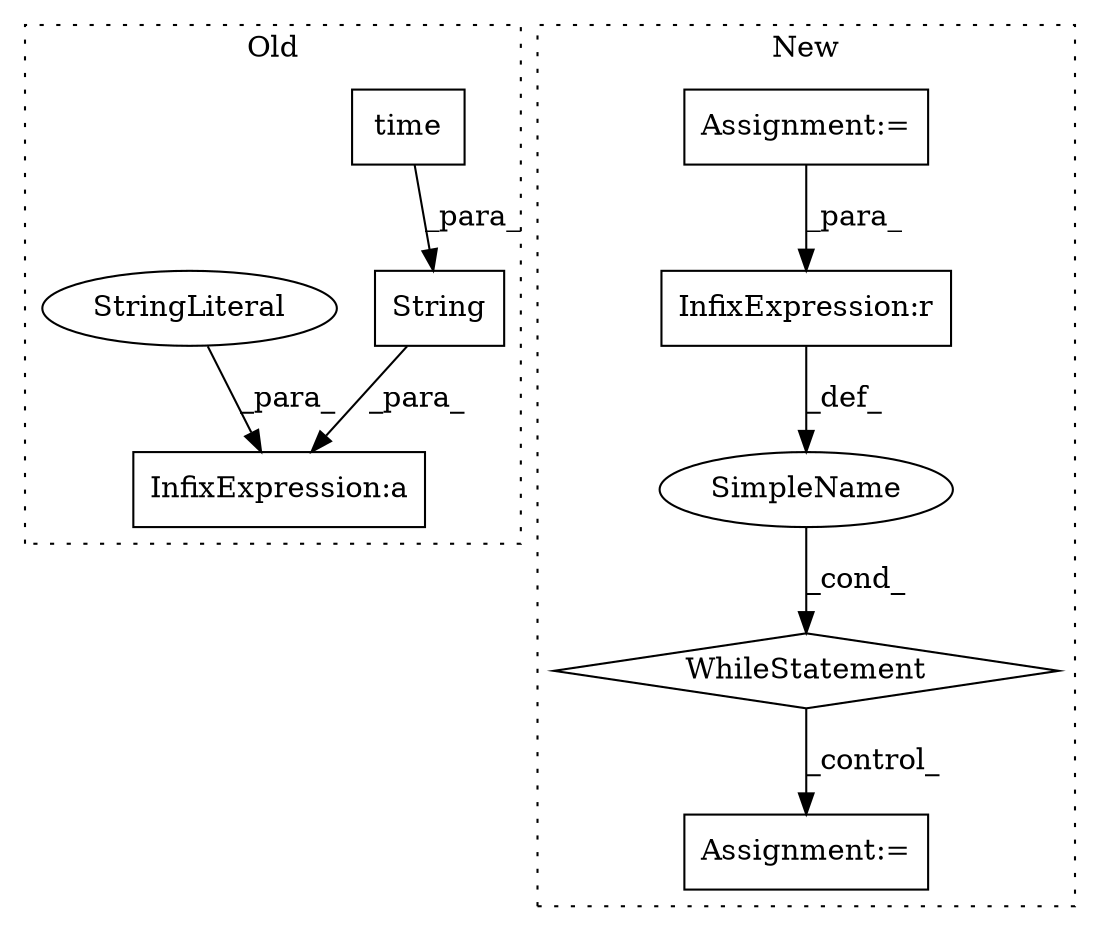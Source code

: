digraph G {
subgraph cluster0 {
1 [label="time" a="32" s="3093" l="6" shape="box"];
3 [label="String" a="32" s="3222,3250" l="7,1" shape="box"];
6 [label="InfixExpression:a" a="27" s="3252" l="3" shape="box"];
7 [label="StringLiteral" a="45" s="3255" l="6" shape="ellipse"];
label = "Old";
style="dotted";
}
subgraph cluster1 {
2 [label="WhileStatement" a="61" s="3187,3373" l="7,2" shape="diamond"];
4 [label="SimpleName" a="42" s="" l="" shape="ellipse"];
5 [label="Assignment:=" a="7" s="3388" l="1" shape="box"];
8 [label="InfixExpression:r" a="27" s="3368" l="3" shape="box"];
9 [label="Assignment:=" a="7" s="3335" l="29" shape="box"];
label = "New";
style="dotted";
}
1 -> 3 [label="_para_"];
2 -> 5 [label="_control_"];
3 -> 6 [label="_para_"];
4 -> 2 [label="_cond_"];
7 -> 6 [label="_para_"];
8 -> 4 [label="_def_"];
9 -> 8 [label="_para_"];
}